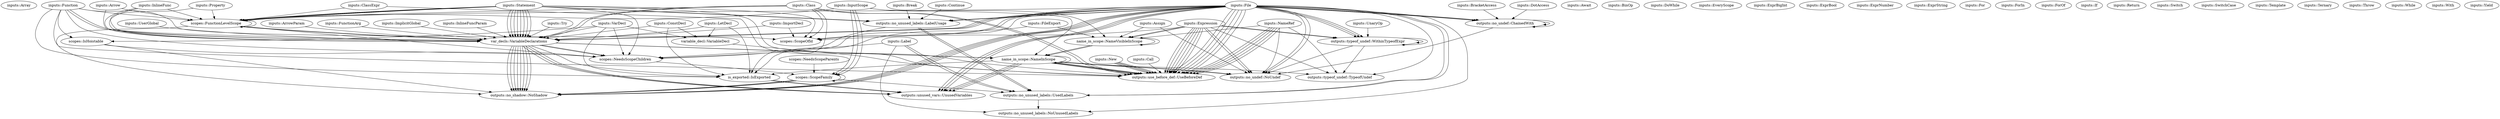 digraph {
    0 [label="inputs::Array"];
    1 [label="inputs::Arrow"];
    2 [label="inputs::ArrowParam"];
    3 [label="inputs::Assign"];
    4 [label="inputs::Await"];
    5 [label="inputs::BinOp"];
    6 [label="inputs::BracketAccess"];
    7 [label="inputs::Break"];
    8 [label="inputs::Call"];
    9 [label="inputs::Class"];
    10 [label="inputs::ClassExpr"];
    11 [label="inputs::ConstDecl"];
    12 [label="inputs::Continue"];
    13 [label="inputs::DoWhile"];
    14 [label="inputs::DotAccess"];
    15 [label="inputs::EveryScope"];
    16 [label="inputs::ExprBigInt"];
    17 [label="inputs::ExprBool"];
    18 [label="inputs::ExprNumber"];
    19 [label="inputs::ExprString"];
    20 [label="inputs::Expression"];
    21 [label="inputs::File"];
    22 [label="inputs::FileExport"];
    23 [label="inputs::For"];
    24 [label="inputs::ForIn"];
    25 [label="inputs::ForOf"];
    26 [label="inputs::Function"];
    27 [label="inputs::FunctionArg"];
    28 [label="inputs::If"];
    29 [label="inputs::ImplicitGlobal"];
    30 [label="inputs::ImportDecl"];
    31 [label="inputs::InlineFunc"];
    32 [label="inputs::InlineFuncParam"];
    33 [label="inputs::InputScope"];
    34 [label="inputs::Label"];
    35 [label="inputs::LetDecl"];
    36 [label="inputs::NameRef"];
    37 [label="inputs::New"];
    38 [label="inputs::Property"];
    39 [label="inputs::Return"];
    40 [label="inputs::Statement"];
    41 [label="inputs::Switch"];
    42 [label="inputs::SwitchCase"];
    43 [label="inputs::Template"];
    44 [label="inputs::Ternary"];
    45 [label="inputs::Throw"];
    46 [label="inputs::Try"];
    47 [label="inputs::UnaryOp"];
    48 [label="inputs::UserGlobal"];
    49 [label="inputs::VarDecl"];
    50 [label="inputs::While"];
    51 [label="inputs::With"];
    52 [label="inputs::Yield"];
    53 [label="is_exported::IsExported"];
    54 [label="name_in_scope::NameInScope"];
    55 [label="name_in_scope::NameVisibleInScope"];
    56 [label="outputs::no_shadow::NoShadow"];
    57 [label="outputs::no_undef::ChainedWith"];
    58 [label="outputs::no_undef::NoUndef"];
    59 [label="outputs::no_unused_labels::LabelUsage"];
    60 [label="outputs::no_unused_labels::NoUnusedLabels"];
    61 [label="outputs::no_unused_labels::UsedLabels"];
    62 [label="outputs::typeof_undef::TypeofUndef"];
    63 [label="outputs::typeof_undef::WithinTypeofExpr"];
    64 [label="outputs::unused_vars::UnusedVariables"];
    65 [label="outputs::use_before_def::UseBeforeDef"];
    66 [label="scopes::FunctionLevelScope"];
    67 [label="scopes::IsHoistable"];
    68 [label="scopes::NeedsScopeChildren"];
    69 [label="scopes::NeedsScopeParents"];
    70 [label="scopes::ScopeFamily"];
    71 [label="scopes::ScopeOfId"];
    72 [label="var_decls::VariableDeclarations"];
    73 [label="variable_decl::VariableDecl"];
    1 -> 66;
    1 -> 72;
    2 -> 72;
    3 -> 55;
    3 -> 58;
    6 -> 57;
    7 -> 59;
    8 -> 65;
    9 -> 53;
    9 -> 65;
    9 -> 65;
    9 -> 66;
    9 -> 71;
    9 -> 72;
    9 -> 72;
    10 -> 65;
    10 -> 66;
    11 -> 53;
    11 -> 72;
    11 -> 73;
    12 -> 59;
    14 -> 57;
    20 -> 55;
    20 -> 55;
    20 -> 58;
    20 -> 58;
    20 -> 62;
    20 -> 63;
    20 -> 63;
    20 -> 65;
    20 -> 65;
    20 -> 65;
    20 -> 65;
    20 -> 65;
    20 -> 65;
    20 -> 71;
    21 -> 56;
    21 -> 56;
    21 -> 56;
    21 -> 56;
    21 -> 57;
    21 -> 57;
    21 -> 57;
    21 -> 58;
    21 -> 58;
    21 -> 59;
    21 -> 59;
    21 -> 60;
    21 -> 61;
    21 -> 61;
    21 -> 62;
    21 -> 63;
    21 -> 63;
    21 -> 63;
    21 -> 64;
    21 -> 64;
    21 -> 64;
    21 -> 65;
    21 -> 65;
    21 -> 65;
    21 -> 65;
    21 -> 65;
    21 -> 66;
    21 -> 68;
    21 -> 71;
    21 -> 71;
    21 -> 72;
    21 -> 72;
    21 -> 72;
    22 -> 53;
    22 -> 55;
    26 -> 53;
    26 -> 65;
    26 -> 66;
    26 -> 67;
    26 -> 68;
    26 -> 71;
    26 -> 72;
    26 -> 72;
    27 -> 72;
    29 -> 72;
    30 -> 71;
    30 -> 72;
    31 -> 66;
    31 -> 72;
    31 -> 72;
    32 -> 72;
    33 -> 54;
    33 -> 55;
    33 -> 66;
    33 -> 70;
    33 -> 70;
    33 -> 70;
    34 -> 60;
    34 -> 61;
    34 -> 61;
    34 -> 68;
    35 -> 53;
    35 -> 72;
    35 -> 73;
    36 -> 55;
    36 -> 58;
    36 -> 62;
    36 -> 65;
    36 -> 65;
    36 -> 65;
    36 -> 65;
    36 -> 65;
    37 -> 65;
    37 -> 65;
    37 -> 65;
    37 -> 65;
    38 -> 66;
    38 -> 72;
    40 -> 59;
    40 -> 59;
    40 -> 65;
    40 -> 66;
    40 -> 66;
    40 -> 66;
    40 -> 66;
    40 -> 68;
    40 -> 71;
    40 -> 72;
    40 -> 72;
    40 -> 72;
    40 -> 72;
    40 -> 72;
    40 -> 72;
    40 -> 72;
    40 -> 72;
    46 -> 72;
    47 -> 63;
    48 -> 72;
    49 -> 53;
    49 -> 67;
    49 -> 68;
    49 -> 72;
    49 -> 73;
    53 -> 64;
    53 -> 64;
    54 -> 53;
    54 -> 54;
    54 -> 58;
    54 -> 58;
    54 -> 62;
    54 -> 64;
    54 -> 64;
    54 -> 64;
    54 -> 65;
    54 -> 65;
    54 -> 65;
    54 -> 65;
    55 -> 54;
    55 -> 54;
    55 -> 55;
    57 -> 57;
    57 -> 57;
    57 -> 58;
    59 -> 61;
    59 -> 61;
    59 -> 68;
    61 -> 60;
    63 -> 58;
    63 -> 62;
    63 -> 63;
    63 -> 63;
    66 -> 56;
    66 -> 66;
    66 -> 68;
    66 -> 72;
    66 -> 72;
    67 -> 56;
    67 -> 68;
    68 -> 70;
    69 -> 70;
    70 -> 56;
    70 -> 56;
    70 -> 56;
    70 -> 61;
    70 -> 70;
    72 -> 53;
    72 -> 54;
    72 -> 54;
    72 -> 56;
    72 -> 56;
    72 -> 56;
    72 -> 56;
    72 -> 56;
    72 -> 56;
    72 -> 56;
    72 -> 56;
    72 -> 64;
    72 -> 64;
    72 -> 64;
    72 -> 68;
    72 -> 68;
    73 -> 65;
}